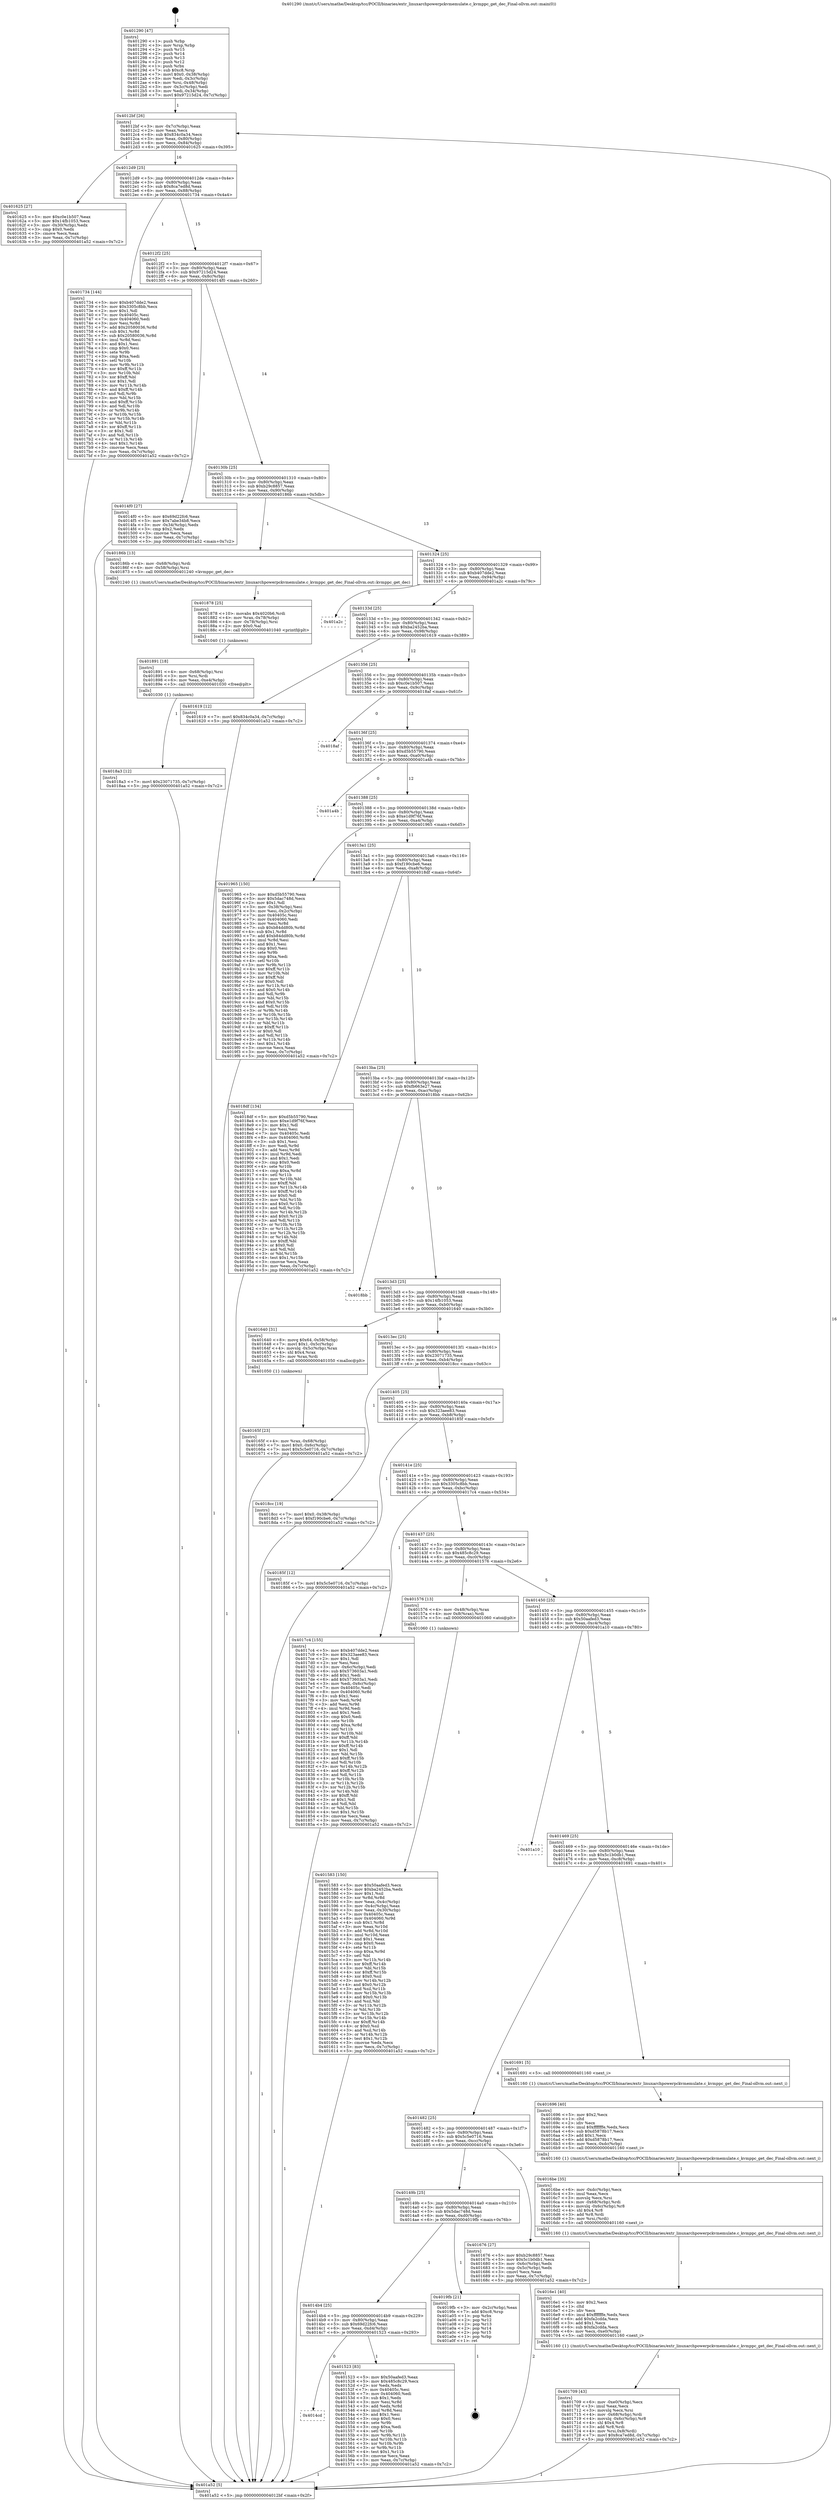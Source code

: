 digraph "0x401290" {
  label = "0x401290 (/mnt/c/Users/mathe/Desktop/tcc/POCII/binaries/extr_linuxarchpowerpckvmemulate.c_kvmppc_get_dec_Final-ollvm.out::main(0))"
  labelloc = "t"
  node[shape=record]

  Entry [label="",width=0.3,height=0.3,shape=circle,fillcolor=black,style=filled]
  "0x4012bf" [label="{
     0x4012bf [26]\l
     | [instrs]\l
     &nbsp;&nbsp;0x4012bf \<+3\>: mov -0x7c(%rbp),%eax\l
     &nbsp;&nbsp;0x4012c2 \<+2\>: mov %eax,%ecx\l
     &nbsp;&nbsp;0x4012c4 \<+6\>: sub $0x834c0a34,%ecx\l
     &nbsp;&nbsp;0x4012ca \<+3\>: mov %eax,-0x80(%rbp)\l
     &nbsp;&nbsp;0x4012cd \<+6\>: mov %ecx,-0x84(%rbp)\l
     &nbsp;&nbsp;0x4012d3 \<+6\>: je 0000000000401625 \<main+0x395\>\l
  }"]
  "0x401625" [label="{
     0x401625 [27]\l
     | [instrs]\l
     &nbsp;&nbsp;0x401625 \<+5\>: mov $0xc0e1b507,%eax\l
     &nbsp;&nbsp;0x40162a \<+5\>: mov $0x14fb1053,%ecx\l
     &nbsp;&nbsp;0x40162f \<+3\>: mov -0x30(%rbp),%edx\l
     &nbsp;&nbsp;0x401632 \<+3\>: cmp $0x0,%edx\l
     &nbsp;&nbsp;0x401635 \<+3\>: cmove %ecx,%eax\l
     &nbsp;&nbsp;0x401638 \<+3\>: mov %eax,-0x7c(%rbp)\l
     &nbsp;&nbsp;0x40163b \<+5\>: jmp 0000000000401a52 \<main+0x7c2\>\l
  }"]
  "0x4012d9" [label="{
     0x4012d9 [25]\l
     | [instrs]\l
     &nbsp;&nbsp;0x4012d9 \<+5\>: jmp 00000000004012de \<main+0x4e\>\l
     &nbsp;&nbsp;0x4012de \<+3\>: mov -0x80(%rbp),%eax\l
     &nbsp;&nbsp;0x4012e1 \<+5\>: sub $0x8ca7ed8d,%eax\l
     &nbsp;&nbsp;0x4012e6 \<+6\>: mov %eax,-0x88(%rbp)\l
     &nbsp;&nbsp;0x4012ec \<+6\>: je 0000000000401734 \<main+0x4a4\>\l
  }"]
  Exit [label="",width=0.3,height=0.3,shape=circle,fillcolor=black,style=filled,peripheries=2]
  "0x401734" [label="{
     0x401734 [144]\l
     | [instrs]\l
     &nbsp;&nbsp;0x401734 \<+5\>: mov $0xb407dde2,%eax\l
     &nbsp;&nbsp;0x401739 \<+5\>: mov $0x3305c8bb,%ecx\l
     &nbsp;&nbsp;0x40173e \<+2\>: mov $0x1,%dl\l
     &nbsp;&nbsp;0x401740 \<+7\>: mov 0x40405c,%esi\l
     &nbsp;&nbsp;0x401747 \<+7\>: mov 0x404060,%edi\l
     &nbsp;&nbsp;0x40174e \<+3\>: mov %esi,%r8d\l
     &nbsp;&nbsp;0x401751 \<+7\>: add $0x20580036,%r8d\l
     &nbsp;&nbsp;0x401758 \<+4\>: sub $0x1,%r8d\l
     &nbsp;&nbsp;0x40175c \<+7\>: sub $0x20580036,%r8d\l
     &nbsp;&nbsp;0x401763 \<+4\>: imul %r8d,%esi\l
     &nbsp;&nbsp;0x401767 \<+3\>: and $0x1,%esi\l
     &nbsp;&nbsp;0x40176a \<+3\>: cmp $0x0,%esi\l
     &nbsp;&nbsp;0x40176d \<+4\>: sete %r9b\l
     &nbsp;&nbsp;0x401771 \<+3\>: cmp $0xa,%edi\l
     &nbsp;&nbsp;0x401774 \<+4\>: setl %r10b\l
     &nbsp;&nbsp;0x401778 \<+3\>: mov %r9b,%r11b\l
     &nbsp;&nbsp;0x40177b \<+4\>: xor $0xff,%r11b\l
     &nbsp;&nbsp;0x40177f \<+3\>: mov %r10b,%bl\l
     &nbsp;&nbsp;0x401782 \<+3\>: xor $0xff,%bl\l
     &nbsp;&nbsp;0x401785 \<+3\>: xor $0x1,%dl\l
     &nbsp;&nbsp;0x401788 \<+3\>: mov %r11b,%r14b\l
     &nbsp;&nbsp;0x40178b \<+4\>: and $0xff,%r14b\l
     &nbsp;&nbsp;0x40178f \<+3\>: and %dl,%r9b\l
     &nbsp;&nbsp;0x401792 \<+3\>: mov %bl,%r15b\l
     &nbsp;&nbsp;0x401795 \<+4\>: and $0xff,%r15b\l
     &nbsp;&nbsp;0x401799 \<+3\>: and %dl,%r10b\l
     &nbsp;&nbsp;0x40179c \<+3\>: or %r9b,%r14b\l
     &nbsp;&nbsp;0x40179f \<+3\>: or %r10b,%r15b\l
     &nbsp;&nbsp;0x4017a2 \<+3\>: xor %r15b,%r14b\l
     &nbsp;&nbsp;0x4017a5 \<+3\>: or %bl,%r11b\l
     &nbsp;&nbsp;0x4017a8 \<+4\>: xor $0xff,%r11b\l
     &nbsp;&nbsp;0x4017ac \<+3\>: or $0x1,%dl\l
     &nbsp;&nbsp;0x4017af \<+3\>: and %dl,%r11b\l
     &nbsp;&nbsp;0x4017b2 \<+3\>: or %r11b,%r14b\l
     &nbsp;&nbsp;0x4017b5 \<+4\>: test $0x1,%r14b\l
     &nbsp;&nbsp;0x4017b9 \<+3\>: cmovne %ecx,%eax\l
     &nbsp;&nbsp;0x4017bc \<+3\>: mov %eax,-0x7c(%rbp)\l
     &nbsp;&nbsp;0x4017bf \<+5\>: jmp 0000000000401a52 \<main+0x7c2\>\l
  }"]
  "0x4012f2" [label="{
     0x4012f2 [25]\l
     | [instrs]\l
     &nbsp;&nbsp;0x4012f2 \<+5\>: jmp 00000000004012f7 \<main+0x67\>\l
     &nbsp;&nbsp;0x4012f7 \<+3\>: mov -0x80(%rbp),%eax\l
     &nbsp;&nbsp;0x4012fa \<+5\>: sub $0x97215d24,%eax\l
     &nbsp;&nbsp;0x4012ff \<+6\>: mov %eax,-0x8c(%rbp)\l
     &nbsp;&nbsp;0x401305 \<+6\>: je 00000000004014f0 \<main+0x260\>\l
  }"]
  "0x4018a3" [label="{
     0x4018a3 [12]\l
     | [instrs]\l
     &nbsp;&nbsp;0x4018a3 \<+7\>: movl $0x23071735,-0x7c(%rbp)\l
     &nbsp;&nbsp;0x4018aa \<+5\>: jmp 0000000000401a52 \<main+0x7c2\>\l
  }"]
  "0x4014f0" [label="{
     0x4014f0 [27]\l
     | [instrs]\l
     &nbsp;&nbsp;0x4014f0 \<+5\>: mov $0x69d22fc6,%eax\l
     &nbsp;&nbsp;0x4014f5 \<+5\>: mov $0x7abe34b8,%ecx\l
     &nbsp;&nbsp;0x4014fa \<+3\>: mov -0x34(%rbp),%edx\l
     &nbsp;&nbsp;0x4014fd \<+3\>: cmp $0x2,%edx\l
     &nbsp;&nbsp;0x401500 \<+3\>: cmovne %ecx,%eax\l
     &nbsp;&nbsp;0x401503 \<+3\>: mov %eax,-0x7c(%rbp)\l
     &nbsp;&nbsp;0x401506 \<+5\>: jmp 0000000000401a52 \<main+0x7c2\>\l
  }"]
  "0x40130b" [label="{
     0x40130b [25]\l
     | [instrs]\l
     &nbsp;&nbsp;0x40130b \<+5\>: jmp 0000000000401310 \<main+0x80\>\l
     &nbsp;&nbsp;0x401310 \<+3\>: mov -0x80(%rbp),%eax\l
     &nbsp;&nbsp;0x401313 \<+5\>: sub $0xb29c8857,%eax\l
     &nbsp;&nbsp;0x401318 \<+6\>: mov %eax,-0x90(%rbp)\l
     &nbsp;&nbsp;0x40131e \<+6\>: je 000000000040186b \<main+0x5db\>\l
  }"]
  "0x401a52" [label="{
     0x401a52 [5]\l
     | [instrs]\l
     &nbsp;&nbsp;0x401a52 \<+5\>: jmp 00000000004012bf \<main+0x2f\>\l
  }"]
  "0x401290" [label="{
     0x401290 [47]\l
     | [instrs]\l
     &nbsp;&nbsp;0x401290 \<+1\>: push %rbp\l
     &nbsp;&nbsp;0x401291 \<+3\>: mov %rsp,%rbp\l
     &nbsp;&nbsp;0x401294 \<+2\>: push %r15\l
     &nbsp;&nbsp;0x401296 \<+2\>: push %r14\l
     &nbsp;&nbsp;0x401298 \<+2\>: push %r13\l
     &nbsp;&nbsp;0x40129a \<+2\>: push %r12\l
     &nbsp;&nbsp;0x40129c \<+1\>: push %rbx\l
     &nbsp;&nbsp;0x40129d \<+7\>: sub $0xc8,%rsp\l
     &nbsp;&nbsp;0x4012a4 \<+7\>: movl $0x0,-0x38(%rbp)\l
     &nbsp;&nbsp;0x4012ab \<+3\>: mov %edi,-0x3c(%rbp)\l
     &nbsp;&nbsp;0x4012ae \<+4\>: mov %rsi,-0x48(%rbp)\l
     &nbsp;&nbsp;0x4012b2 \<+3\>: mov -0x3c(%rbp),%edi\l
     &nbsp;&nbsp;0x4012b5 \<+3\>: mov %edi,-0x34(%rbp)\l
     &nbsp;&nbsp;0x4012b8 \<+7\>: movl $0x97215d24,-0x7c(%rbp)\l
  }"]
  "0x401891" [label="{
     0x401891 [18]\l
     | [instrs]\l
     &nbsp;&nbsp;0x401891 \<+4\>: mov -0x68(%rbp),%rsi\l
     &nbsp;&nbsp;0x401895 \<+3\>: mov %rsi,%rdi\l
     &nbsp;&nbsp;0x401898 \<+6\>: mov %eax,-0xe4(%rbp)\l
     &nbsp;&nbsp;0x40189e \<+5\>: call 0000000000401030 \<free@plt\>\l
     | [calls]\l
     &nbsp;&nbsp;0x401030 \{1\} (unknown)\l
  }"]
  "0x40186b" [label="{
     0x40186b [13]\l
     | [instrs]\l
     &nbsp;&nbsp;0x40186b \<+4\>: mov -0x68(%rbp),%rdi\l
     &nbsp;&nbsp;0x40186f \<+4\>: mov -0x58(%rbp),%rsi\l
     &nbsp;&nbsp;0x401873 \<+5\>: call 0000000000401240 \<kvmppc_get_dec\>\l
     | [calls]\l
     &nbsp;&nbsp;0x401240 \{1\} (/mnt/c/Users/mathe/Desktop/tcc/POCII/binaries/extr_linuxarchpowerpckvmemulate.c_kvmppc_get_dec_Final-ollvm.out::kvmppc_get_dec)\l
  }"]
  "0x401324" [label="{
     0x401324 [25]\l
     | [instrs]\l
     &nbsp;&nbsp;0x401324 \<+5\>: jmp 0000000000401329 \<main+0x99\>\l
     &nbsp;&nbsp;0x401329 \<+3\>: mov -0x80(%rbp),%eax\l
     &nbsp;&nbsp;0x40132c \<+5\>: sub $0xb407dde2,%eax\l
     &nbsp;&nbsp;0x401331 \<+6\>: mov %eax,-0x94(%rbp)\l
     &nbsp;&nbsp;0x401337 \<+6\>: je 0000000000401a2c \<main+0x79c\>\l
  }"]
  "0x401878" [label="{
     0x401878 [25]\l
     | [instrs]\l
     &nbsp;&nbsp;0x401878 \<+10\>: movabs $0x4020b6,%rdi\l
     &nbsp;&nbsp;0x401882 \<+4\>: mov %rax,-0x78(%rbp)\l
     &nbsp;&nbsp;0x401886 \<+4\>: mov -0x78(%rbp),%rsi\l
     &nbsp;&nbsp;0x40188a \<+2\>: mov $0x0,%al\l
     &nbsp;&nbsp;0x40188c \<+5\>: call 0000000000401040 \<printf@plt\>\l
     | [calls]\l
     &nbsp;&nbsp;0x401040 \{1\} (unknown)\l
  }"]
  "0x401a2c" [label="{
     0x401a2c\l
  }", style=dashed]
  "0x40133d" [label="{
     0x40133d [25]\l
     | [instrs]\l
     &nbsp;&nbsp;0x40133d \<+5\>: jmp 0000000000401342 \<main+0xb2\>\l
     &nbsp;&nbsp;0x401342 \<+3\>: mov -0x80(%rbp),%eax\l
     &nbsp;&nbsp;0x401345 \<+5\>: sub $0xba2452ba,%eax\l
     &nbsp;&nbsp;0x40134a \<+6\>: mov %eax,-0x98(%rbp)\l
     &nbsp;&nbsp;0x401350 \<+6\>: je 0000000000401619 \<main+0x389\>\l
  }"]
  "0x401709" [label="{
     0x401709 [43]\l
     | [instrs]\l
     &nbsp;&nbsp;0x401709 \<+6\>: mov -0xe0(%rbp),%ecx\l
     &nbsp;&nbsp;0x40170f \<+3\>: imul %eax,%ecx\l
     &nbsp;&nbsp;0x401712 \<+3\>: movslq %ecx,%rsi\l
     &nbsp;&nbsp;0x401715 \<+4\>: mov -0x68(%rbp),%rdi\l
     &nbsp;&nbsp;0x401719 \<+4\>: movslq -0x6c(%rbp),%r8\l
     &nbsp;&nbsp;0x40171d \<+4\>: shl $0x4,%r8\l
     &nbsp;&nbsp;0x401721 \<+3\>: add %r8,%rdi\l
     &nbsp;&nbsp;0x401724 \<+4\>: mov %rsi,0x8(%rdi)\l
     &nbsp;&nbsp;0x401728 \<+7\>: movl $0x8ca7ed8d,-0x7c(%rbp)\l
     &nbsp;&nbsp;0x40172f \<+5\>: jmp 0000000000401a52 \<main+0x7c2\>\l
  }"]
  "0x401619" [label="{
     0x401619 [12]\l
     | [instrs]\l
     &nbsp;&nbsp;0x401619 \<+7\>: movl $0x834c0a34,-0x7c(%rbp)\l
     &nbsp;&nbsp;0x401620 \<+5\>: jmp 0000000000401a52 \<main+0x7c2\>\l
  }"]
  "0x401356" [label="{
     0x401356 [25]\l
     | [instrs]\l
     &nbsp;&nbsp;0x401356 \<+5\>: jmp 000000000040135b \<main+0xcb\>\l
     &nbsp;&nbsp;0x40135b \<+3\>: mov -0x80(%rbp),%eax\l
     &nbsp;&nbsp;0x40135e \<+5\>: sub $0xc0e1b507,%eax\l
     &nbsp;&nbsp;0x401363 \<+6\>: mov %eax,-0x9c(%rbp)\l
     &nbsp;&nbsp;0x401369 \<+6\>: je 00000000004018af \<main+0x61f\>\l
  }"]
  "0x4016e1" [label="{
     0x4016e1 [40]\l
     | [instrs]\l
     &nbsp;&nbsp;0x4016e1 \<+5\>: mov $0x2,%ecx\l
     &nbsp;&nbsp;0x4016e6 \<+1\>: cltd\l
     &nbsp;&nbsp;0x4016e7 \<+2\>: idiv %ecx\l
     &nbsp;&nbsp;0x4016e9 \<+6\>: imul $0xfffffffe,%edx,%ecx\l
     &nbsp;&nbsp;0x4016ef \<+6\>: add $0xfa2cdda,%ecx\l
     &nbsp;&nbsp;0x4016f5 \<+3\>: add $0x1,%ecx\l
     &nbsp;&nbsp;0x4016f8 \<+6\>: sub $0xfa2cdda,%ecx\l
     &nbsp;&nbsp;0x4016fe \<+6\>: mov %ecx,-0xe0(%rbp)\l
     &nbsp;&nbsp;0x401704 \<+5\>: call 0000000000401160 \<next_i\>\l
     | [calls]\l
     &nbsp;&nbsp;0x401160 \{1\} (/mnt/c/Users/mathe/Desktop/tcc/POCII/binaries/extr_linuxarchpowerpckvmemulate.c_kvmppc_get_dec_Final-ollvm.out::next_i)\l
  }"]
  "0x4018af" [label="{
     0x4018af\l
  }", style=dashed]
  "0x40136f" [label="{
     0x40136f [25]\l
     | [instrs]\l
     &nbsp;&nbsp;0x40136f \<+5\>: jmp 0000000000401374 \<main+0xe4\>\l
     &nbsp;&nbsp;0x401374 \<+3\>: mov -0x80(%rbp),%eax\l
     &nbsp;&nbsp;0x401377 \<+5\>: sub $0xd5b55790,%eax\l
     &nbsp;&nbsp;0x40137c \<+6\>: mov %eax,-0xa0(%rbp)\l
     &nbsp;&nbsp;0x401382 \<+6\>: je 0000000000401a4b \<main+0x7bb\>\l
  }"]
  "0x4016be" [label="{
     0x4016be [35]\l
     | [instrs]\l
     &nbsp;&nbsp;0x4016be \<+6\>: mov -0xdc(%rbp),%ecx\l
     &nbsp;&nbsp;0x4016c4 \<+3\>: imul %eax,%ecx\l
     &nbsp;&nbsp;0x4016c7 \<+3\>: movslq %ecx,%rsi\l
     &nbsp;&nbsp;0x4016ca \<+4\>: mov -0x68(%rbp),%rdi\l
     &nbsp;&nbsp;0x4016ce \<+4\>: movslq -0x6c(%rbp),%r8\l
     &nbsp;&nbsp;0x4016d2 \<+4\>: shl $0x4,%r8\l
     &nbsp;&nbsp;0x4016d6 \<+3\>: add %r8,%rdi\l
     &nbsp;&nbsp;0x4016d9 \<+3\>: mov %rsi,(%rdi)\l
     &nbsp;&nbsp;0x4016dc \<+5\>: call 0000000000401160 \<next_i\>\l
     | [calls]\l
     &nbsp;&nbsp;0x401160 \{1\} (/mnt/c/Users/mathe/Desktop/tcc/POCII/binaries/extr_linuxarchpowerpckvmemulate.c_kvmppc_get_dec_Final-ollvm.out::next_i)\l
  }"]
  "0x401a4b" [label="{
     0x401a4b\l
  }", style=dashed]
  "0x401388" [label="{
     0x401388 [25]\l
     | [instrs]\l
     &nbsp;&nbsp;0x401388 \<+5\>: jmp 000000000040138d \<main+0xfd\>\l
     &nbsp;&nbsp;0x40138d \<+3\>: mov -0x80(%rbp),%eax\l
     &nbsp;&nbsp;0x401390 \<+5\>: sub $0xe1d9f76f,%eax\l
     &nbsp;&nbsp;0x401395 \<+6\>: mov %eax,-0xa4(%rbp)\l
     &nbsp;&nbsp;0x40139b \<+6\>: je 0000000000401965 \<main+0x6d5\>\l
  }"]
  "0x401696" [label="{
     0x401696 [40]\l
     | [instrs]\l
     &nbsp;&nbsp;0x401696 \<+5\>: mov $0x2,%ecx\l
     &nbsp;&nbsp;0x40169b \<+1\>: cltd\l
     &nbsp;&nbsp;0x40169c \<+2\>: idiv %ecx\l
     &nbsp;&nbsp;0x40169e \<+6\>: imul $0xfffffffe,%edx,%ecx\l
     &nbsp;&nbsp;0x4016a4 \<+6\>: sub $0xd5878b17,%ecx\l
     &nbsp;&nbsp;0x4016aa \<+3\>: add $0x1,%ecx\l
     &nbsp;&nbsp;0x4016ad \<+6\>: add $0xd5878b17,%ecx\l
     &nbsp;&nbsp;0x4016b3 \<+6\>: mov %ecx,-0xdc(%rbp)\l
     &nbsp;&nbsp;0x4016b9 \<+5\>: call 0000000000401160 \<next_i\>\l
     | [calls]\l
     &nbsp;&nbsp;0x401160 \{1\} (/mnt/c/Users/mathe/Desktop/tcc/POCII/binaries/extr_linuxarchpowerpckvmemulate.c_kvmppc_get_dec_Final-ollvm.out::next_i)\l
  }"]
  "0x401965" [label="{
     0x401965 [150]\l
     | [instrs]\l
     &nbsp;&nbsp;0x401965 \<+5\>: mov $0xd5b55790,%eax\l
     &nbsp;&nbsp;0x40196a \<+5\>: mov $0x5dac748d,%ecx\l
     &nbsp;&nbsp;0x40196f \<+2\>: mov $0x1,%dl\l
     &nbsp;&nbsp;0x401971 \<+3\>: mov -0x38(%rbp),%esi\l
     &nbsp;&nbsp;0x401974 \<+3\>: mov %esi,-0x2c(%rbp)\l
     &nbsp;&nbsp;0x401977 \<+7\>: mov 0x40405c,%esi\l
     &nbsp;&nbsp;0x40197e \<+7\>: mov 0x404060,%edi\l
     &nbsp;&nbsp;0x401985 \<+3\>: mov %esi,%r8d\l
     &nbsp;&nbsp;0x401988 \<+7\>: sub $0xb84dd80b,%r8d\l
     &nbsp;&nbsp;0x40198f \<+4\>: sub $0x1,%r8d\l
     &nbsp;&nbsp;0x401993 \<+7\>: add $0xb84dd80b,%r8d\l
     &nbsp;&nbsp;0x40199a \<+4\>: imul %r8d,%esi\l
     &nbsp;&nbsp;0x40199e \<+3\>: and $0x1,%esi\l
     &nbsp;&nbsp;0x4019a1 \<+3\>: cmp $0x0,%esi\l
     &nbsp;&nbsp;0x4019a4 \<+4\>: sete %r9b\l
     &nbsp;&nbsp;0x4019a8 \<+3\>: cmp $0xa,%edi\l
     &nbsp;&nbsp;0x4019ab \<+4\>: setl %r10b\l
     &nbsp;&nbsp;0x4019af \<+3\>: mov %r9b,%r11b\l
     &nbsp;&nbsp;0x4019b2 \<+4\>: xor $0xff,%r11b\l
     &nbsp;&nbsp;0x4019b6 \<+3\>: mov %r10b,%bl\l
     &nbsp;&nbsp;0x4019b9 \<+3\>: xor $0xff,%bl\l
     &nbsp;&nbsp;0x4019bc \<+3\>: xor $0x0,%dl\l
     &nbsp;&nbsp;0x4019bf \<+3\>: mov %r11b,%r14b\l
     &nbsp;&nbsp;0x4019c2 \<+4\>: and $0x0,%r14b\l
     &nbsp;&nbsp;0x4019c6 \<+3\>: and %dl,%r9b\l
     &nbsp;&nbsp;0x4019c9 \<+3\>: mov %bl,%r15b\l
     &nbsp;&nbsp;0x4019cc \<+4\>: and $0x0,%r15b\l
     &nbsp;&nbsp;0x4019d0 \<+3\>: and %dl,%r10b\l
     &nbsp;&nbsp;0x4019d3 \<+3\>: or %r9b,%r14b\l
     &nbsp;&nbsp;0x4019d6 \<+3\>: or %r10b,%r15b\l
     &nbsp;&nbsp;0x4019d9 \<+3\>: xor %r15b,%r14b\l
     &nbsp;&nbsp;0x4019dc \<+3\>: or %bl,%r11b\l
     &nbsp;&nbsp;0x4019df \<+4\>: xor $0xff,%r11b\l
     &nbsp;&nbsp;0x4019e3 \<+3\>: or $0x0,%dl\l
     &nbsp;&nbsp;0x4019e6 \<+3\>: and %dl,%r11b\l
     &nbsp;&nbsp;0x4019e9 \<+3\>: or %r11b,%r14b\l
     &nbsp;&nbsp;0x4019ec \<+4\>: test $0x1,%r14b\l
     &nbsp;&nbsp;0x4019f0 \<+3\>: cmovne %ecx,%eax\l
     &nbsp;&nbsp;0x4019f3 \<+3\>: mov %eax,-0x7c(%rbp)\l
     &nbsp;&nbsp;0x4019f6 \<+5\>: jmp 0000000000401a52 \<main+0x7c2\>\l
  }"]
  "0x4013a1" [label="{
     0x4013a1 [25]\l
     | [instrs]\l
     &nbsp;&nbsp;0x4013a1 \<+5\>: jmp 00000000004013a6 \<main+0x116\>\l
     &nbsp;&nbsp;0x4013a6 \<+3\>: mov -0x80(%rbp),%eax\l
     &nbsp;&nbsp;0x4013a9 \<+5\>: sub $0xf190cbe6,%eax\l
     &nbsp;&nbsp;0x4013ae \<+6\>: mov %eax,-0xa8(%rbp)\l
     &nbsp;&nbsp;0x4013b4 \<+6\>: je 00000000004018df \<main+0x64f\>\l
  }"]
  "0x40165f" [label="{
     0x40165f [23]\l
     | [instrs]\l
     &nbsp;&nbsp;0x40165f \<+4\>: mov %rax,-0x68(%rbp)\l
     &nbsp;&nbsp;0x401663 \<+7\>: movl $0x0,-0x6c(%rbp)\l
     &nbsp;&nbsp;0x40166a \<+7\>: movl $0x5c5e0716,-0x7c(%rbp)\l
     &nbsp;&nbsp;0x401671 \<+5\>: jmp 0000000000401a52 \<main+0x7c2\>\l
  }"]
  "0x4018df" [label="{
     0x4018df [134]\l
     | [instrs]\l
     &nbsp;&nbsp;0x4018df \<+5\>: mov $0xd5b55790,%eax\l
     &nbsp;&nbsp;0x4018e4 \<+5\>: mov $0xe1d9f76f,%ecx\l
     &nbsp;&nbsp;0x4018e9 \<+2\>: mov $0x1,%dl\l
     &nbsp;&nbsp;0x4018eb \<+2\>: xor %esi,%esi\l
     &nbsp;&nbsp;0x4018ed \<+7\>: mov 0x40405c,%edi\l
     &nbsp;&nbsp;0x4018f4 \<+8\>: mov 0x404060,%r8d\l
     &nbsp;&nbsp;0x4018fc \<+3\>: sub $0x1,%esi\l
     &nbsp;&nbsp;0x4018ff \<+3\>: mov %edi,%r9d\l
     &nbsp;&nbsp;0x401902 \<+3\>: add %esi,%r9d\l
     &nbsp;&nbsp;0x401905 \<+4\>: imul %r9d,%edi\l
     &nbsp;&nbsp;0x401909 \<+3\>: and $0x1,%edi\l
     &nbsp;&nbsp;0x40190c \<+3\>: cmp $0x0,%edi\l
     &nbsp;&nbsp;0x40190f \<+4\>: sete %r10b\l
     &nbsp;&nbsp;0x401913 \<+4\>: cmp $0xa,%r8d\l
     &nbsp;&nbsp;0x401917 \<+4\>: setl %r11b\l
     &nbsp;&nbsp;0x40191b \<+3\>: mov %r10b,%bl\l
     &nbsp;&nbsp;0x40191e \<+3\>: xor $0xff,%bl\l
     &nbsp;&nbsp;0x401921 \<+3\>: mov %r11b,%r14b\l
     &nbsp;&nbsp;0x401924 \<+4\>: xor $0xff,%r14b\l
     &nbsp;&nbsp;0x401928 \<+3\>: xor $0x0,%dl\l
     &nbsp;&nbsp;0x40192b \<+3\>: mov %bl,%r15b\l
     &nbsp;&nbsp;0x40192e \<+4\>: and $0x0,%r15b\l
     &nbsp;&nbsp;0x401932 \<+3\>: and %dl,%r10b\l
     &nbsp;&nbsp;0x401935 \<+3\>: mov %r14b,%r12b\l
     &nbsp;&nbsp;0x401938 \<+4\>: and $0x0,%r12b\l
     &nbsp;&nbsp;0x40193c \<+3\>: and %dl,%r11b\l
     &nbsp;&nbsp;0x40193f \<+3\>: or %r10b,%r15b\l
     &nbsp;&nbsp;0x401942 \<+3\>: or %r11b,%r12b\l
     &nbsp;&nbsp;0x401945 \<+3\>: xor %r12b,%r15b\l
     &nbsp;&nbsp;0x401948 \<+3\>: or %r14b,%bl\l
     &nbsp;&nbsp;0x40194b \<+3\>: xor $0xff,%bl\l
     &nbsp;&nbsp;0x40194e \<+3\>: or $0x0,%dl\l
     &nbsp;&nbsp;0x401951 \<+2\>: and %dl,%bl\l
     &nbsp;&nbsp;0x401953 \<+3\>: or %bl,%r15b\l
     &nbsp;&nbsp;0x401956 \<+4\>: test $0x1,%r15b\l
     &nbsp;&nbsp;0x40195a \<+3\>: cmovne %ecx,%eax\l
     &nbsp;&nbsp;0x40195d \<+3\>: mov %eax,-0x7c(%rbp)\l
     &nbsp;&nbsp;0x401960 \<+5\>: jmp 0000000000401a52 \<main+0x7c2\>\l
  }"]
  "0x4013ba" [label="{
     0x4013ba [25]\l
     | [instrs]\l
     &nbsp;&nbsp;0x4013ba \<+5\>: jmp 00000000004013bf \<main+0x12f\>\l
     &nbsp;&nbsp;0x4013bf \<+3\>: mov -0x80(%rbp),%eax\l
     &nbsp;&nbsp;0x4013c2 \<+5\>: sub $0xfb663e27,%eax\l
     &nbsp;&nbsp;0x4013c7 \<+6\>: mov %eax,-0xac(%rbp)\l
     &nbsp;&nbsp;0x4013cd \<+6\>: je 00000000004018bb \<main+0x62b\>\l
  }"]
  "0x401583" [label="{
     0x401583 [150]\l
     | [instrs]\l
     &nbsp;&nbsp;0x401583 \<+5\>: mov $0x50aafed3,%ecx\l
     &nbsp;&nbsp;0x401588 \<+5\>: mov $0xba2452ba,%edx\l
     &nbsp;&nbsp;0x40158d \<+3\>: mov $0x1,%sil\l
     &nbsp;&nbsp;0x401590 \<+3\>: xor %r8d,%r8d\l
     &nbsp;&nbsp;0x401593 \<+3\>: mov %eax,-0x4c(%rbp)\l
     &nbsp;&nbsp;0x401596 \<+3\>: mov -0x4c(%rbp),%eax\l
     &nbsp;&nbsp;0x401599 \<+3\>: mov %eax,-0x30(%rbp)\l
     &nbsp;&nbsp;0x40159c \<+7\>: mov 0x40405c,%eax\l
     &nbsp;&nbsp;0x4015a3 \<+8\>: mov 0x404060,%r9d\l
     &nbsp;&nbsp;0x4015ab \<+4\>: sub $0x1,%r8d\l
     &nbsp;&nbsp;0x4015af \<+3\>: mov %eax,%r10d\l
     &nbsp;&nbsp;0x4015b2 \<+3\>: add %r8d,%r10d\l
     &nbsp;&nbsp;0x4015b5 \<+4\>: imul %r10d,%eax\l
     &nbsp;&nbsp;0x4015b9 \<+3\>: and $0x1,%eax\l
     &nbsp;&nbsp;0x4015bc \<+3\>: cmp $0x0,%eax\l
     &nbsp;&nbsp;0x4015bf \<+4\>: sete %r11b\l
     &nbsp;&nbsp;0x4015c3 \<+4\>: cmp $0xa,%r9d\l
     &nbsp;&nbsp;0x4015c7 \<+3\>: setl %bl\l
     &nbsp;&nbsp;0x4015ca \<+3\>: mov %r11b,%r14b\l
     &nbsp;&nbsp;0x4015cd \<+4\>: xor $0xff,%r14b\l
     &nbsp;&nbsp;0x4015d1 \<+3\>: mov %bl,%r15b\l
     &nbsp;&nbsp;0x4015d4 \<+4\>: xor $0xff,%r15b\l
     &nbsp;&nbsp;0x4015d8 \<+4\>: xor $0x0,%sil\l
     &nbsp;&nbsp;0x4015dc \<+3\>: mov %r14b,%r12b\l
     &nbsp;&nbsp;0x4015df \<+4\>: and $0x0,%r12b\l
     &nbsp;&nbsp;0x4015e3 \<+3\>: and %sil,%r11b\l
     &nbsp;&nbsp;0x4015e6 \<+3\>: mov %r15b,%r13b\l
     &nbsp;&nbsp;0x4015e9 \<+4\>: and $0x0,%r13b\l
     &nbsp;&nbsp;0x4015ed \<+3\>: and %sil,%bl\l
     &nbsp;&nbsp;0x4015f0 \<+3\>: or %r11b,%r12b\l
     &nbsp;&nbsp;0x4015f3 \<+3\>: or %bl,%r13b\l
     &nbsp;&nbsp;0x4015f6 \<+3\>: xor %r13b,%r12b\l
     &nbsp;&nbsp;0x4015f9 \<+3\>: or %r15b,%r14b\l
     &nbsp;&nbsp;0x4015fc \<+4\>: xor $0xff,%r14b\l
     &nbsp;&nbsp;0x401600 \<+4\>: or $0x0,%sil\l
     &nbsp;&nbsp;0x401604 \<+3\>: and %sil,%r14b\l
     &nbsp;&nbsp;0x401607 \<+3\>: or %r14b,%r12b\l
     &nbsp;&nbsp;0x40160a \<+4\>: test $0x1,%r12b\l
     &nbsp;&nbsp;0x40160e \<+3\>: cmovne %edx,%ecx\l
     &nbsp;&nbsp;0x401611 \<+3\>: mov %ecx,-0x7c(%rbp)\l
     &nbsp;&nbsp;0x401614 \<+5\>: jmp 0000000000401a52 \<main+0x7c2\>\l
  }"]
  "0x4018bb" [label="{
     0x4018bb\l
  }", style=dashed]
  "0x4013d3" [label="{
     0x4013d3 [25]\l
     | [instrs]\l
     &nbsp;&nbsp;0x4013d3 \<+5\>: jmp 00000000004013d8 \<main+0x148\>\l
     &nbsp;&nbsp;0x4013d8 \<+3\>: mov -0x80(%rbp),%eax\l
     &nbsp;&nbsp;0x4013db \<+5\>: sub $0x14fb1053,%eax\l
     &nbsp;&nbsp;0x4013e0 \<+6\>: mov %eax,-0xb0(%rbp)\l
     &nbsp;&nbsp;0x4013e6 \<+6\>: je 0000000000401640 \<main+0x3b0\>\l
  }"]
  "0x4014cd" [label="{
     0x4014cd\l
  }", style=dashed]
  "0x401640" [label="{
     0x401640 [31]\l
     | [instrs]\l
     &nbsp;&nbsp;0x401640 \<+8\>: movq $0x64,-0x58(%rbp)\l
     &nbsp;&nbsp;0x401648 \<+7\>: movl $0x1,-0x5c(%rbp)\l
     &nbsp;&nbsp;0x40164f \<+4\>: movslq -0x5c(%rbp),%rax\l
     &nbsp;&nbsp;0x401653 \<+4\>: shl $0x4,%rax\l
     &nbsp;&nbsp;0x401657 \<+3\>: mov %rax,%rdi\l
     &nbsp;&nbsp;0x40165a \<+5\>: call 0000000000401050 \<malloc@plt\>\l
     | [calls]\l
     &nbsp;&nbsp;0x401050 \{1\} (unknown)\l
  }"]
  "0x4013ec" [label="{
     0x4013ec [25]\l
     | [instrs]\l
     &nbsp;&nbsp;0x4013ec \<+5\>: jmp 00000000004013f1 \<main+0x161\>\l
     &nbsp;&nbsp;0x4013f1 \<+3\>: mov -0x80(%rbp),%eax\l
     &nbsp;&nbsp;0x4013f4 \<+5\>: sub $0x23071735,%eax\l
     &nbsp;&nbsp;0x4013f9 \<+6\>: mov %eax,-0xb4(%rbp)\l
     &nbsp;&nbsp;0x4013ff \<+6\>: je 00000000004018cc \<main+0x63c\>\l
  }"]
  "0x401523" [label="{
     0x401523 [83]\l
     | [instrs]\l
     &nbsp;&nbsp;0x401523 \<+5\>: mov $0x50aafed3,%eax\l
     &nbsp;&nbsp;0x401528 \<+5\>: mov $0x485c8c29,%ecx\l
     &nbsp;&nbsp;0x40152d \<+2\>: xor %edx,%edx\l
     &nbsp;&nbsp;0x40152f \<+7\>: mov 0x40405c,%esi\l
     &nbsp;&nbsp;0x401536 \<+7\>: mov 0x404060,%edi\l
     &nbsp;&nbsp;0x40153d \<+3\>: sub $0x1,%edx\l
     &nbsp;&nbsp;0x401540 \<+3\>: mov %esi,%r8d\l
     &nbsp;&nbsp;0x401543 \<+3\>: add %edx,%r8d\l
     &nbsp;&nbsp;0x401546 \<+4\>: imul %r8d,%esi\l
     &nbsp;&nbsp;0x40154a \<+3\>: and $0x1,%esi\l
     &nbsp;&nbsp;0x40154d \<+3\>: cmp $0x0,%esi\l
     &nbsp;&nbsp;0x401550 \<+4\>: sete %r9b\l
     &nbsp;&nbsp;0x401554 \<+3\>: cmp $0xa,%edi\l
     &nbsp;&nbsp;0x401557 \<+4\>: setl %r10b\l
     &nbsp;&nbsp;0x40155b \<+3\>: mov %r9b,%r11b\l
     &nbsp;&nbsp;0x40155e \<+3\>: and %r10b,%r11b\l
     &nbsp;&nbsp;0x401561 \<+3\>: xor %r10b,%r9b\l
     &nbsp;&nbsp;0x401564 \<+3\>: or %r9b,%r11b\l
     &nbsp;&nbsp;0x401567 \<+4\>: test $0x1,%r11b\l
     &nbsp;&nbsp;0x40156b \<+3\>: cmovne %ecx,%eax\l
     &nbsp;&nbsp;0x40156e \<+3\>: mov %eax,-0x7c(%rbp)\l
     &nbsp;&nbsp;0x401571 \<+5\>: jmp 0000000000401a52 \<main+0x7c2\>\l
  }"]
  "0x4018cc" [label="{
     0x4018cc [19]\l
     | [instrs]\l
     &nbsp;&nbsp;0x4018cc \<+7\>: movl $0x0,-0x38(%rbp)\l
     &nbsp;&nbsp;0x4018d3 \<+7\>: movl $0xf190cbe6,-0x7c(%rbp)\l
     &nbsp;&nbsp;0x4018da \<+5\>: jmp 0000000000401a52 \<main+0x7c2\>\l
  }"]
  "0x401405" [label="{
     0x401405 [25]\l
     | [instrs]\l
     &nbsp;&nbsp;0x401405 \<+5\>: jmp 000000000040140a \<main+0x17a\>\l
     &nbsp;&nbsp;0x40140a \<+3\>: mov -0x80(%rbp),%eax\l
     &nbsp;&nbsp;0x40140d \<+5\>: sub $0x323aee83,%eax\l
     &nbsp;&nbsp;0x401412 \<+6\>: mov %eax,-0xb8(%rbp)\l
     &nbsp;&nbsp;0x401418 \<+6\>: je 000000000040185f \<main+0x5cf\>\l
  }"]
  "0x4014b4" [label="{
     0x4014b4 [25]\l
     | [instrs]\l
     &nbsp;&nbsp;0x4014b4 \<+5\>: jmp 00000000004014b9 \<main+0x229\>\l
     &nbsp;&nbsp;0x4014b9 \<+3\>: mov -0x80(%rbp),%eax\l
     &nbsp;&nbsp;0x4014bc \<+5\>: sub $0x69d22fc6,%eax\l
     &nbsp;&nbsp;0x4014c1 \<+6\>: mov %eax,-0xd4(%rbp)\l
     &nbsp;&nbsp;0x4014c7 \<+6\>: je 0000000000401523 \<main+0x293\>\l
  }"]
  "0x40185f" [label="{
     0x40185f [12]\l
     | [instrs]\l
     &nbsp;&nbsp;0x40185f \<+7\>: movl $0x5c5e0716,-0x7c(%rbp)\l
     &nbsp;&nbsp;0x401866 \<+5\>: jmp 0000000000401a52 \<main+0x7c2\>\l
  }"]
  "0x40141e" [label="{
     0x40141e [25]\l
     | [instrs]\l
     &nbsp;&nbsp;0x40141e \<+5\>: jmp 0000000000401423 \<main+0x193\>\l
     &nbsp;&nbsp;0x401423 \<+3\>: mov -0x80(%rbp),%eax\l
     &nbsp;&nbsp;0x401426 \<+5\>: sub $0x3305c8bb,%eax\l
     &nbsp;&nbsp;0x40142b \<+6\>: mov %eax,-0xbc(%rbp)\l
     &nbsp;&nbsp;0x401431 \<+6\>: je 00000000004017c4 \<main+0x534\>\l
  }"]
  "0x4019fb" [label="{
     0x4019fb [21]\l
     | [instrs]\l
     &nbsp;&nbsp;0x4019fb \<+3\>: mov -0x2c(%rbp),%eax\l
     &nbsp;&nbsp;0x4019fe \<+7\>: add $0xc8,%rsp\l
     &nbsp;&nbsp;0x401a05 \<+1\>: pop %rbx\l
     &nbsp;&nbsp;0x401a06 \<+2\>: pop %r12\l
     &nbsp;&nbsp;0x401a08 \<+2\>: pop %r13\l
     &nbsp;&nbsp;0x401a0a \<+2\>: pop %r14\l
     &nbsp;&nbsp;0x401a0c \<+2\>: pop %r15\l
     &nbsp;&nbsp;0x401a0e \<+1\>: pop %rbp\l
     &nbsp;&nbsp;0x401a0f \<+1\>: ret\l
  }"]
  "0x4017c4" [label="{
     0x4017c4 [155]\l
     | [instrs]\l
     &nbsp;&nbsp;0x4017c4 \<+5\>: mov $0xb407dde2,%eax\l
     &nbsp;&nbsp;0x4017c9 \<+5\>: mov $0x323aee83,%ecx\l
     &nbsp;&nbsp;0x4017ce \<+2\>: mov $0x1,%dl\l
     &nbsp;&nbsp;0x4017d0 \<+2\>: xor %esi,%esi\l
     &nbsp;&nbsp;0x4017d2 \<+3\>: mov -0x6c(%rbp),%edi\l
     &nbsp;&nbsp;0x4017d5 \<+6\>: sub $0x573603a1,%edi\l
     &nbsp;&nbsp;0x4017db \<+3\>: add $0x1,%edi\l
     &nbsp;&nbsp;0x4017de \<+6\>: add $0x573603a1,%edi\l
     &nbsp;&nbsp;0x4017e4 \<+3\>: mov %edi,-0x6c(%rbp)\l
     &nbsp;&nbsp;0x4017e7 \<+7\>: mov 0x40405c,%edi\l
     &nbsp;&nbsp;0x4017ee \<+8\>: mov 0x404060,%r8d\l
     &nbsp;&nbsp;0x4017f6 \<+3\>: sub $0x1,%esi\l
     &nbsp;&nbsp;0x4017f9 \<+3\>: mov %edi,%r9d\l
     &nbsp;&nbsp;0x4017fc \<+3\>: add %esi,%r9d\l
     &nbsp;&nbsp;0x4017ff \<+4\>: imul %r9d,%edi\l
     &nbsp;&nbsp;0x401803 \<+3\>: and $0x1,%edi\l
     &nbsp;&nbsp;0x401806 \<+3\>: cmp $0x0,%edi\l
     &nbsp;&nbsp;0x401809 \<+4\>: sete %r10b\l
     &nbsp;&nbsp;0x40180d \<+4\>: cmp $0xa,%r8d\l
     &nbsp;&nbsp;0x401811 \<+4\>: setl %r11b\l
     &nbsp;&nbsp;0x401815 \<+3\>: mov %r10b,%bl\l
     &nbsp;&nbsp;0x401818 \<+3\>: xor $0xff,%bl\l
     &nbsp;&nbsp;0x40181b \<+3\>: mov %r11b,%r14b\l
     &nbsp;&nbsp;0x40181e \<+4\>: xor $0xff,%r14b\l
     &nbsp;&nbsp;0x401822 \<+3\>: xor $0x1,%dl\l
     &nbsp;&nbsp;0x401825 \<+3\>: mov %bl,%r15b\l
     &nbsp;&nbsp;0x401828 \<+4\>: and $0xff,%r15b\l
     &nbsp;&nbsp;0x40182c \<+3\>: and %dl,%r10b\l
     &nbsp;&nbsp;0x40182f \<+3\>: mov %r14b,%r12b\l
     &nbsp;&nbsp;0x401832 \<+4\>: and $0xff,%r12b\l
     &nbsp;&nbsp;0x401836 \<+3\>: and %dl,%r11b\l
     &nbsp;&nbsp;0x401839 \<+3\>: or %r10b,%r15b\l
     &nbsp;&nbsp;0x40183c \<+3\>: or %r11b,%r12b\l
     &nbsp;&nbsp;0x40183f \<+3\>: xor %r12b,%r15b\l
     &nbsp;&nbsp;0x401842 \<+3\>: or %r14b,%bl\l
     &nbsp;&nbsp;0x401845 \<+3\>: xor $0xff,%bl\l
     &nbsp;&nbsp;0x401848 \<+3\>: or $0x1,%dl\l
     &nbsp;&nbsp;0x40184b \<+2\>: and %dl,%bl\l
     &nbsp;&nbsp;0x40184d \<+3\>: or %bl,%r15b\l
     &nbsp;&nbsp;0x401850 \<+4\>: test $0x1,%r15b\l
     &nbsp;&nbsp;0x401854 \<+3\>: cmovne %ecx,%eax\l
     &nbsp;&nbsp;0x401857 \<+3\>: mov %eax,-0x7c(%rbp)\l
     &nbsp;&nbsp;0x40185a \<+5\>: jmp 0000000000401a52 \<main+0x7c2\>\l
  }"]
  "0x401437" [label="{
     0x401437 [25]\l
     | [instrs]\l
     &nbsp;&nbsp;0x401437 \<+5\>: jmp 000000000040143c \<main+0x1ac\>\l
     &nbsp;&nbsp;0x40143c \<+3\>: mov -0x80(%rbp),%eax\l
     &nbsp;&nbsp;0x40143f \<+5\>: sub $0x485c8c29,%eax\l
     &nbsp;&nbsp;0x401444 \<+6\>: mov %eax,-0xc0(%rbp)\l
     &nbsp;&nbsp;0x40144a \<+6\>: je 0000000000401576 \<main+0x2e6\>\l
  }"]
  "0x40149b" [label="{
     0x40149b [25]\l
     | [instrs]\l
     &nbsp;&nbsp;0x40149b \<+5\>: jmp 00000000004014a0 \<main+0x210\>\l
     &nbsp;&nbsp;0x4014a0 \<+3\>: mov -0x80(%rbp),%eax\l
     &nbsp;&nbsp;0x4014a3 \<+5\>: sub $0x5dac748d,%eax\l
     &nbsp;&nbsp;0x4014a8 \<+6\>: mov %eax,-0xd0(%rbp)\l
     &nbsp;&nbsp;0x4014ae \<+6\>: je 00000000004019fb \<main+0x76b\>\l
  }"]
  "0x401576" [label="{
     0x401576 [13]\l
     | [instrs]\l
     &nbsp;&nbsp;0x401576 \<+4\>: mov -0x48(%rbp),%rax\l
     &nbsp;&nbsp;0x40157a \<+4\>: mov 0x8(%rax),%rdi\l
     &nbsp;&nbsp;0x40157e \<+5\>: call 0000000000401060 \<atoi@plt\>\l
     | [calls]\l
     &nbsp;&nbsp;0x401060 \{1\} (unknown)\l
  }"]
  "0x401450" [label="{
     0x401450 [25]\l
     | [instrs]\l
     &nbsp;&nbsp;0x401450 \<+5\>: jmp 0000000000401455 \<main+0x1c5\>\l
     &nbsp;&nbsp;0x401455 \<+3\>: mov -0x80(%rbp),%eax\l
     &nbsp;&nbsp;0x401458 \<+5\>: sub $0x50aafed3,%eax\l
     &nbsp;&nbsp;0x40145d \<+6\>: mov %eax,-0xc4(%rbp)\l
     &nbsp;&nbsp;0x401463 \<+6\>: je 0000000000401a10 \<main+0x780\>\l
  }"]
  "0x401676" [label="{
     0x401676 [27]\l
     | [instrs]\l
     &nbsp;&nbsp;0x401676 \<+5\>: mov $0xb29c8857,%eax\l
     &nbsp;&nbsp;0x40167b \<+5\>: mov $0x5c1b0db1,%ecx\l
     &nbsp;&nbsp;0x401680 \<+3\>: mov -0x6c(%rbp),%edx\l
     &nbsp;&nbsp;0x401683 \<+3\>: cmp -0x5c(%rbp),%edx\l
     &nbsp;&nbsp;0x401686 \<+3\>: cmovl %ecx,%eax\l
     &nbsp;&nbsp;0x401689 \<+3\>: mov %eax,-0x7c(%rbp)\l
     &nbsp;&nbsp;0x40168c \<+5\>: jmp 0000000000401a52 \<main+0x7c2\>\l
  }"]
  "0x401a10" [label="{
     0x401a10\l
  }", style=dashed]
  "0x401469" [label="{
     0x401469 [25]\l
     | [instrs]\l
     &nbsp;&nbsp;0x401469 \<+5\>: jmp 000000000040146e \<main+0x1de\>\l
     &nbsp;&nbsp;0x40146e \<+3\>: mov -0x80(%rbp),%eax\l
     &nbsp;&nbsp;0x401471 \<+5\>: sub $0x5c1b0db1,%eax\l
     &nbsp;&nbsp;0x401476 \<+6\>: mov %eax,-0xc8(%rbp)\l
     &nbsp;&nbsp;0x40147c \<+6\>: je 0000000000401691 \<main+0x401\>\l
  }"]
  "0x401482" [label="{
     0x401482 [25]\l
     | [instrs]\l
     &nbsp;&nbsp;0x401482 \<+5\>: jmp 0000000000401487 \<main+0x1f7\>\l
     &nbsp;&nbsp;0x401487 \<+3\>: mov -0x80(%rbp),%eax\l
     &nbsp;&nbsp;0x40148a \<+5\>: sub $0x5c5e0716,%eax\l
     &nbsp;&nbsp;0x40148f \<+6\>: mov %eax,-0xcc(%rbp)\l
     &nbsp;&nbsp;0x401495 \<+6\>: je 0000000000401676 \<main+0x3e6\>\l
  }"]
  "0x401691" [label="{
     0x401691 [5]\l
     | [instrs]\l
     &nbsp;&nbsp;0x401691 \<+5\>: call 0000000000401160 \<next_i\>\l
     | [calls]\l
     &nbsp;&nbsp;0x401160 \{1\} (/mnt/c/Users/mathe/Desktop/tcc/POCII/binaries/extr_linuxarchpowerpckvmemulate.c_kvmppc_get_dec_Final-ollvm.out::next_i)\l
  }"]
  Entry -> "0x401290" [label=" 1"]
  "0x4012bf" -> "0x401625" [label=" 1"]
  "0x4012bf" -> "0x4012d9" [label=" 16"]
  "0x4019fb" -> Exit [label=" 1"]
  "0x4012d9" -> "0x401734" [label=" 1"]
  "0x4012d9" -> "0x4012f2" [label=" 15"]
  "0x401965" -> "0x401a52" [label=" 1"]
  "0x4012f2" -> "0x4014f0" [label=" 1"]
  "0x4012f2" -> "0x40130b" [label=" 14"]
  "0x4014f0" -> "0x401a52" [label=" 1"]
  "0x401290" -> "0x4012bf" [label=" 1"]
  "0x401a52" -> "0x4012bf" [label=" 16"]
  "0x4018df" -> "0x401a52" [label=" 1"]
  "0x40130b" -> "0x40186b" [label=" 1"]
  "0x40130b" -> "0x401324" [label=" 13"]
  "0x4018cc" -> "0x401a52" [label=" 1"]
  "0x401324" -> "0x401a2c" [label=" 0"]
  "0x401324" -> "0x40133d" [label=" 13"]
  "0x4018a3" -> "0x401a52" [label=" 1"]
  "0x40133d" -> "0x401619" [label=" 1"]
  "0x40133d" -> "0x401356" [label=" 12"]
  "0x401891" -> "0x4018a3" [label=" 1"]
  "0x401356" -> "0x4018af" [label=" 0"]
  "0x401356" -> "0x40136f" [label=" 12"]
  "0x401878" -> "0x401891" [label=" 1"]
  "0x40136f" -> "0x401a4b" [label=" 0"]
  "0x40136f" -> "0x401388" [label=" 12"]
  "0x40186b" -> "0x401878" [label=" 1"]
  "0x401388" -> "0x401965" [label=" 1"]
  "0x401388" -> "0x4013a1" [label=" 11"]
  "0x40185f" -> "0x401a52" [label=" 1"]
  "0x4013a1" -> "0x4018df" [label=" 1"]
  "0x4013a1" -> "0x4013ba" [label=" 10"]
  "0x4017c4" -> "0x401a52" [label=" 1"]
  "0x4013ba" -> "0x4018bb" [label=" 0"]
  "0x4013ba" -> "0x4013d3" [label=" 10"]
  "0x401734" -> "0x401a52" [label=" 1"]
  "0x4013d3" -> "0x401640" [label=" 1"]
  "0x4013d3" -> "0x4013ec" [label=" 9"]
  "0x401709" -> "0x401a52" [label=" 1"]
  "0x4013ec" -> "0x4018cc" [label=" 1"]
  "0x4013ec" -> "0x401405" [label=" 8"]
  "0x4016e1" -> "0x401709" [label=" 1"]
  "0x401405" -> "0x40185f" [label=" 1"]
  "0x401405" -> "0x40141e" [label=" 7"]
  "0x401696" -> "0x4016be" [label=" 1"]
  "0x40141e" -> "0x4017c4" [label=" 1"]
  "0x40141e" -> "0x401437" [label=" 6"]
  "0x401691" -> "0x401696" [label=" 1"]
  "0x401437" -> "0x401576" [label=" 1"]
  "0x401437" -> "0x401450" [label=" 5"]
  "0x40165f" -> "0x401a52" [label=" 1"]
  "0x401450" -> "0x401a10" [label=" 0"]
  "0x401450" -> "0x401469" [label=" 5"]
  "0x401640" -> "0x40165f" [label=" 1"]
  "0x401469" -> "0x401691" [label=" 1"]
  "0x401469" -> "0x401482" [label=" 4"]
  "0x401625" -> "0x401a52" [label=" 1"]
  "0x401482" -> "0x401676" [label=" 2"]
  "0x401482" -> "0x40149b" [label=" 2"]
  "0x401676" -> "0x401a52" [label=" 2"]
  "0x40149b" -> "0x4019fb" [label=" 1"]
  "0x40149b" -> "0x4014b4" [label=" 1"]
  "0x4016be" -> "0x4016e1" [label=" 1"]
  "0x4014b4" -> "0x401523" [label=" 1"]
  "0x4014b4" -> "0x4014cd" [label=" 0"]
  "0x401523" -> "0x401a52" [label=" 1"]
  "0x401576" -> "0x401583" [label=" 1"]
  "0x401583" -> "0x401a52" [label=" 1"]
  "0x401619" -> "0x401a52" [label=" 1"]
}
